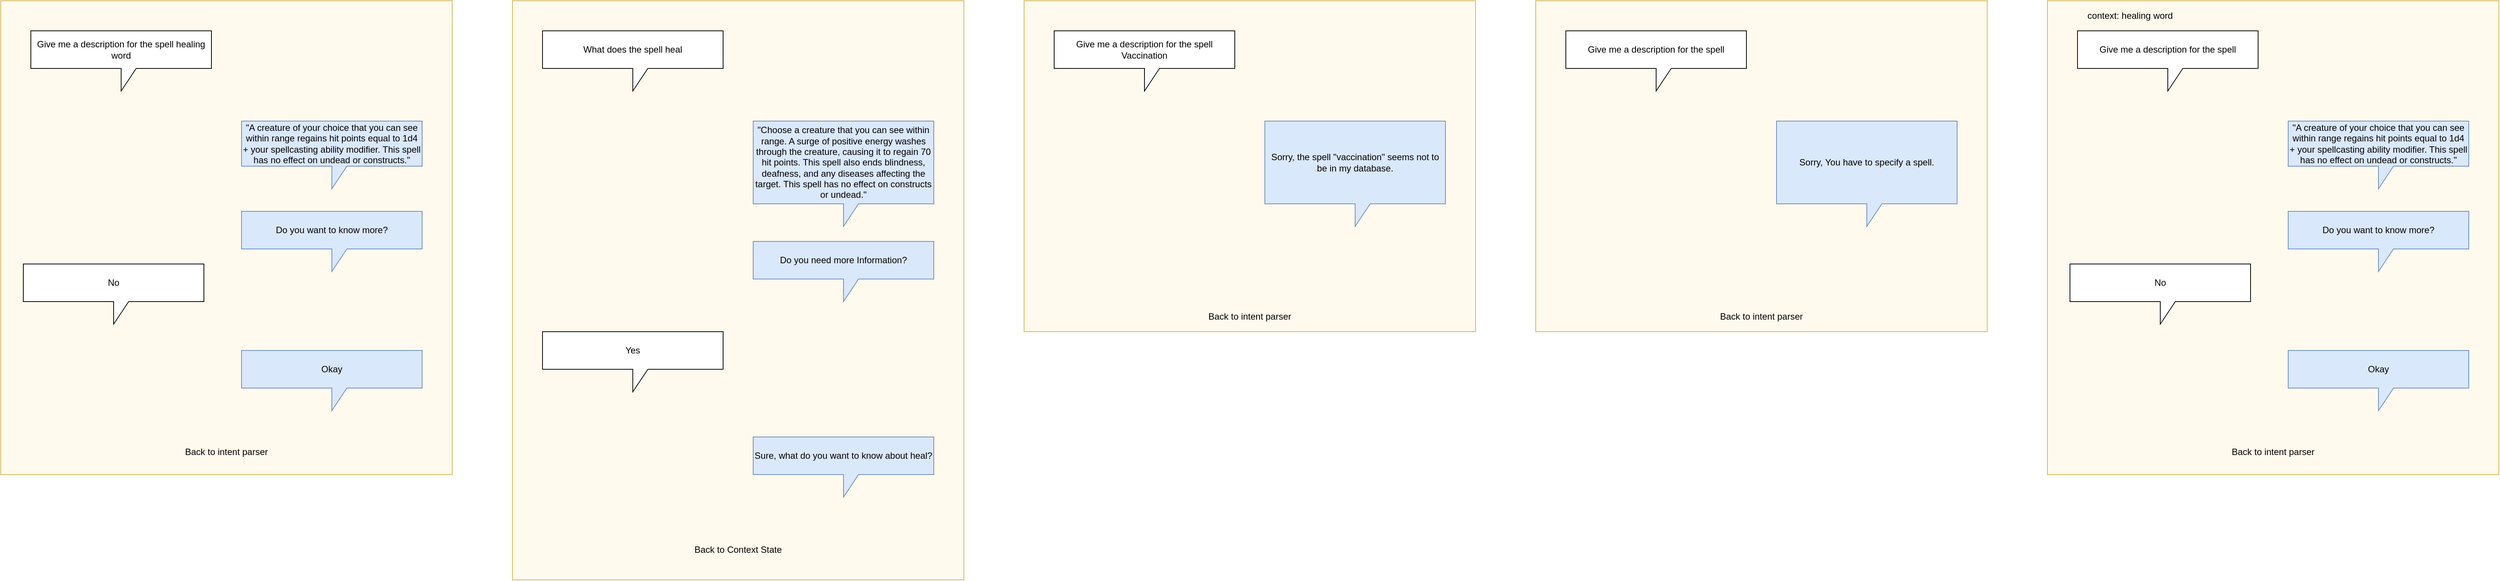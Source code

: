 <mxfile version="15.8.4" type="device"><diagram id="GPe6hT1JcG3InQYqh8YM" name="Seite-1"><mxGraphModel dx="1342" dy="1025" grid="1" gridSize="10" guides="1" tooltips="1" connect="1" arrows="1" fold="1" page="1" pageScale="1" pageWidth="827" pageHeight="1169" math="0" shadow="0"><root><mxCell id="0"/><mxCell id="1" parent="0"/><mxCell id="eLGTF01h9KiGKiAQvHCF-24" value="" style="rounded=0;whiteSpace=wrap;html=1;strokeColor=#d6b656;fillColor=#FFFAED;" parent="1" vertex="1"><mxGeometry x="80" y="80" width="600" height="630" as="geometry"/></mxCell><mxCell id="eLGTF01h9KiGKiAQvHCF-1" value="Give me a description for the spell healing word" style="shape=callout;whiteSpace=wrap;html=1;perimeter=calloutPerimeter;" parent="1" vertex="1"><mxGeometry x="120" y="120" width="240" height="80" as="geometry"/></mxCell><mxCell id="eLGTF01h9KiGKiAQvHCF-2" value="&lt;span&gt;&quot;A creature of your choice that you can see within range regains hit points equal to 1d4 + your spellcasting ability modifier. This spell has no effect on undead or constructs.&quot;&lt;/span&gt;" style="shape=callout;whiteSpace=wrap;html=1;perimeter=calloutPerimeter;fillColor=#dae8fc;strokeColor=#6c8ebf;" parent="1" vertex="1"><mxGeometry x="400" y="240" width="240" height="90" as="geometry"/></mxCell><mxCell id="eLGTF01h9KiGKiAQvHCF-4" value="Do you want to know more?" style="shape=callout;whiteSpace=wrap;html=1;perimeter=calloutPerimeter;fillColor=#dae8fc;strokeColor=#6c8ebf;" parent="1" vertex="1"><mxGeometry x="400" y="360" width="240" height="80" as="geometry"/></mxCell><mxCell id="_Ats-kB-gqNyeHjRp3NY-2" value="Back to intent parser" style="text;html=1;strokeColor=none;fillColor=none;align=center;verticalAlign=middle;whiteSpace=wrap;rounded=0;" parent="1" vertex="1"><mxGeometry x="280" y="670" width="200" height="20" as="geometry"/></mxCell><mxCell id="_Ats-kB-gqNyeHjRp3NY-3" value="" style="rounded=0;whiteSpace=wrap;html=1;strokeColor=#d6b656;fillColor=#FFFAED;" parent="1" vertex="1"><mxGeometry x="760" y="80" width="600" height="770" as="geometry"/></mxCell><mxCell id="_Ats-kB-gqNyeHjRp3NY-4" value="What does the spell heal" style="shape=callout;whiteSpace=wrap;html=1;perimeter=calloutPerimeter;" parent="1" vertex="1"><mxGeometry x="800" y="120" width="240" height="80" as="geometry"/></mxCell><mxCell id="_Ats-kB-gqNyeHjRp3NY-5" value="&lt;span&gt;&quot;Choose a creature that you can see within range. A surge of positive energy washes through the creature, causing it to regain 70 hit points. This spell also ends blindness, deafness, and any diseases affecting the target. This spell has no effect on constructs or undead.&quot;&lt;/span&gt;" style="shape=callout;whiteSpace=wrap;html=1;perimeter=calloutPerimeter;fillColor=#dae8fc;strokeColor=#6c8ebf;" parent="1" vertex="1"><mxGeometry x="1080" y="240" width="240" height="140" as="geometry"/></mxCell><mxCell id="_Ats-kB-gqNyeHjRp3NY-6" value="Do you need more Information?" style="shape=callout;whiteSpace=wrap;html=1;perimeter=calloutPerimeter;fillColor=#dae8fc;strokeColor=#6c8ebf;" parent="1" vertex="1"><mxGeometry x="1080" y="400" width="240" height="80" as="geometry"/></mxCell><mxCell id="_Ats-kB-gqNyeHjRp3NY-7" value="Back to Context State" style="text;html=1;strokeColor=none;fillColor=none;align=center;verticalAlign=middle;whiteSpace=wrap;rounded=0;" parent="1" vertex="1"><mxGeometry x="960" y="800" width="200" height="20" as="geometry"/></mxCell><mxCell id="_Ats-kB-gqNyeHjRp3NY-8" value="" style="rounded=0;whiteSpace=wrap;html=1;strokeColor=#d6b656;fillColor=#FFFAED;" parent="1" vertex="1"><mxGeometry x="1440" y="80" width="600" height="440" as="geometry"/></mxCell><mxCell id="_Ats-kB-gqNyeHjRp3NY-9" value="Give me a description for the spell Vaccination" style="shape=callout;whiteSpace=wrap;html=1;perimeter=calloutPerimeter;" parent="1" vertex="1"><mxGeometry x="1480" y="120" width="240" height="80" as="geometry"/></mxCell><mxCell id="_Ats-kB-gqNyeHjRp3NY-10" value="Sorry, the spell &quot;vaccination&quot; seems not to be in my database." style="shape=callout;whiteSpace=wrap;html=1;perimeter=calloutPerimeter;fillColor=#dae8fc;strokeColor=#6c8ebf;" parent="1" vertex="1"><mxGeometry x="1760" y="240" width="240" height="140" as="geometry"/></mxCell><mxCell id="_Ats-kB-gqNyeHjRp3NY-13" value="" style="rounded=0;whiteSpace=wrap;html=1;strokeColor=#d6b656;fillColor=#FFFAED;" parent="1" vertex="1"><mxGeometry x="2120" y="80" width="600" height="440" as="geometry"/></mxCell><mxCell id="_Ats-kB-gqNyeHjRp3NY-14" value="Give me a description for the spell" style="shape=callout;whiteSpace=wrap;html=1;perimeter=calloutPerimeter;" parent="1" vertex="1"><mxGeometry x="2160" y="120" width="240" height="80" as="geometry"/></mxCell><mxCell id="_Ats-kB-gqNyeHjRp3NY-15" value="Sorry, You have to specify a spell." style="shape=callout;whiteSpace=wrap;html=1;perimeter=calloutPerimeter;fillColor=#dae8fc;strokeColor=#6c8ebf;" parent="1" vertex="1"><mxGeometry x="2440" y="240" width="240" height="140" as="geometry"/></mxCell><mxCell id="rUBKmAqcigJE0_fgAhsY-1" value="No" style="shape=callout;whiteSpace=wrap;html=1;perimeter=calloutPerimeter;" parent="1" vertex="1"><mxGeometry x="110" y="430" width="240" height="80" as="geometry"/></mxCell><mxCell id="rUBKmAqcigJE0_fgAhsY-2" value="Okay" style="shape=callout;whiteSpace=wrap;html=1;perimeter=calloutPerimeter;fillColor=#dae8fc;strokeColor=#6c8ebf;" parent="1" vertex="1"><mxGeometry x="400" y="545" width="240" height="80" as="geometry"/></mxCell><mxCell id="rUBKmAqcigJE0_fgAhsY-3" value="Yes" style="shape=callout;whiteSpace=wrap;html=1;perimeter=calloutPerimeter;" parent="1" vertex="1"><mxGeometry x="800" y="520" width="240" height="80" as="geometry"/></mxCell><mxCell id="rUBKmAqcigJE0_fgAhsY-5" value="Sure, what do you want to know about heal?" style="shape=callout;whiteSpace=wrap;html=1;perimeter=calloutPerimeter;fillColor=#dae8fc;strokeColor=#6c8ebf;" parent="1" vertex="1"><mxGeometry x="1080" y="660" width="240" height="80" as="geometry"/></mxCell><mxCell id="rUBKmAqcigJE0_fgAhsY-6" value="Back to intent parser" style="text;html=1;strokeColor=none;fillColor=none;align=center;verticalAlign=middle;whiteSpace=wrap;rounded=0;" parent="1" vertex="1"><mxGeometry x="1640" y="490" width="200" height="20" as="geometry"/></mxCell><mxCell id="rUBKmAqcigJE0_fgAhsY-7" value="Back to intent parser" style="text;html=1;strokeColor=none;fillColor=none;align=center;verticalAlign=middle;whiteSpace=wrap;rounded=0;" parent="1" vertex="1"><mxGeometry x="2320" y="490" width="200" height="20" as="geometry"/></mxCell><mxCell id="ysqH1BNWzs9dHPyqFyC1-1" value="" style="rounded=0;whiteSpace=wrap;html=1;strokeColor=#d6b656;fillColor=#FFFAED;" vertex="1" parent="1"><mxGeometry x="2800" y="80" width="600" height="630" as="geometry"/></mxCell><mxCell id="ysqH1BNWzs9dHPyqFyC1-2" value="Give me a description for the spell" style="shape=callout;whiteSpace=wrap;html=1;perimeter=calloutPerimeter;" vertex="1" parent="1"><mxGeometry x="2840" y="120" width="240" height="80" as="geometry"/></mxCell><mxCell id="ysqH1BNWzs9dHPyqFyC1-3" value="&lt;span&gt;&quot;A creature of your choice that you can see within range regains hit points equal to 1d4 + your spellcasting ability modifier. This spell has no effect on undead or constructs.&quot;&lt;/span&gt;" style="shape=callout;whiteSpace=wrap;html=1;perimeter=calloutPerimeter;fillColor=#dae8fc;strokeColor=#6c8ebf;" vertex="1" parent="1"><mxGeometry x="3120" y="240" width="240" height="90" as="geometry"/></mxCell><mxCell id="ysqH1BNWzs9dHPyqFyC1-4" value="Do you want to know more?" style="shape=callout;whiteSpace=wrap;html=1;perimeter=calloutPerimeter;fillColor=#dae8fc;strokeColor=#6c8ebf;" vertex="1" parent="1"><mxGeometry x="3120" y="360" width="240" height="80" as="geometry"/></mxCell><mxCell id="ysqH1BNWzs9dHPyqFyC1-5" value="Back to intent parser" style="text;html=1;strokeColor=none;fillColor=none;align=center;verticalAlign=middle;whiteSpace=wrap;rounded=0;" vertex="1" parent="1"><mxGeometry x="3000" y="670" width="200" height="20" as="geometry"/></mxCell><mxCell id="ysqH1BNWzs9dHPyqFyC1-6" value="No" style="shape=callout;whiteSpace=wrap;html=1;perimeter=calloutPerimeter;" vertex="1" parent="1"><mxGeometry x="2830" y="430" width="240" height="80" as="geometry"/></mxCell><mxCell id="ysqH1BNWzs9dHPyqFyC1-7" value="Okay" style="shape=callout;whiteSpace=wrap;html=1;perimeter=calloutPerimeter;fillColor=#dae8fc;strokeColor=#6c8ebf;" vertex="1" parent="1"><mxGeometry x="3120" y="545" width="240" height="80" as="geometry"/></mxCell><mxCell id="ysqH1BNWzs9dHPyqFyC1-8" value="context: healing word" style="text;html=1;strokeColor=none;fillColor=none;align=center;verticalAlign=middle;whiteSpace=wrap;rounded=0;" vertex="1" parent="1"><mxGeometry x="2810" y="90" width="200" height="20" as="geometry"/></mxCell></root></mxGraphModel></diagram></mxfile>